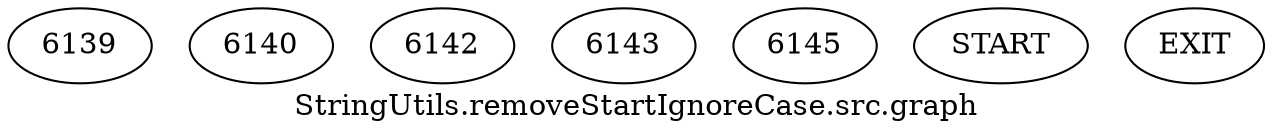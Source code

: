 /* --------------------------------------------------- */
/* Generated by Dr. Garbage Control Flow Graph Factory */
/* http://www.drgarbage.com                            */
/* Version: 4.5.0.201508311741                         */
/* Retrieved on: 2020-01-06 16:08:30.374               */
/* --------------------------------------------------- */
digraph "StringUtils.removeStartIgnoreCase.src.graph" {
 graph [label="StringUtils.removeStartIgnoreCase.src.graph"];
 2 [label="6139" ]
 3 [label="6140" ]
 4 [label="6142" ]
 5 [label="6143" ]
 6 [label="6145" ]
 7 [label="START" ]
 8 [label="EXIT" ]
 7  2
 2  3
 2  4
 4  5
 4  6
 3  8
 5  8
 6  8
}
